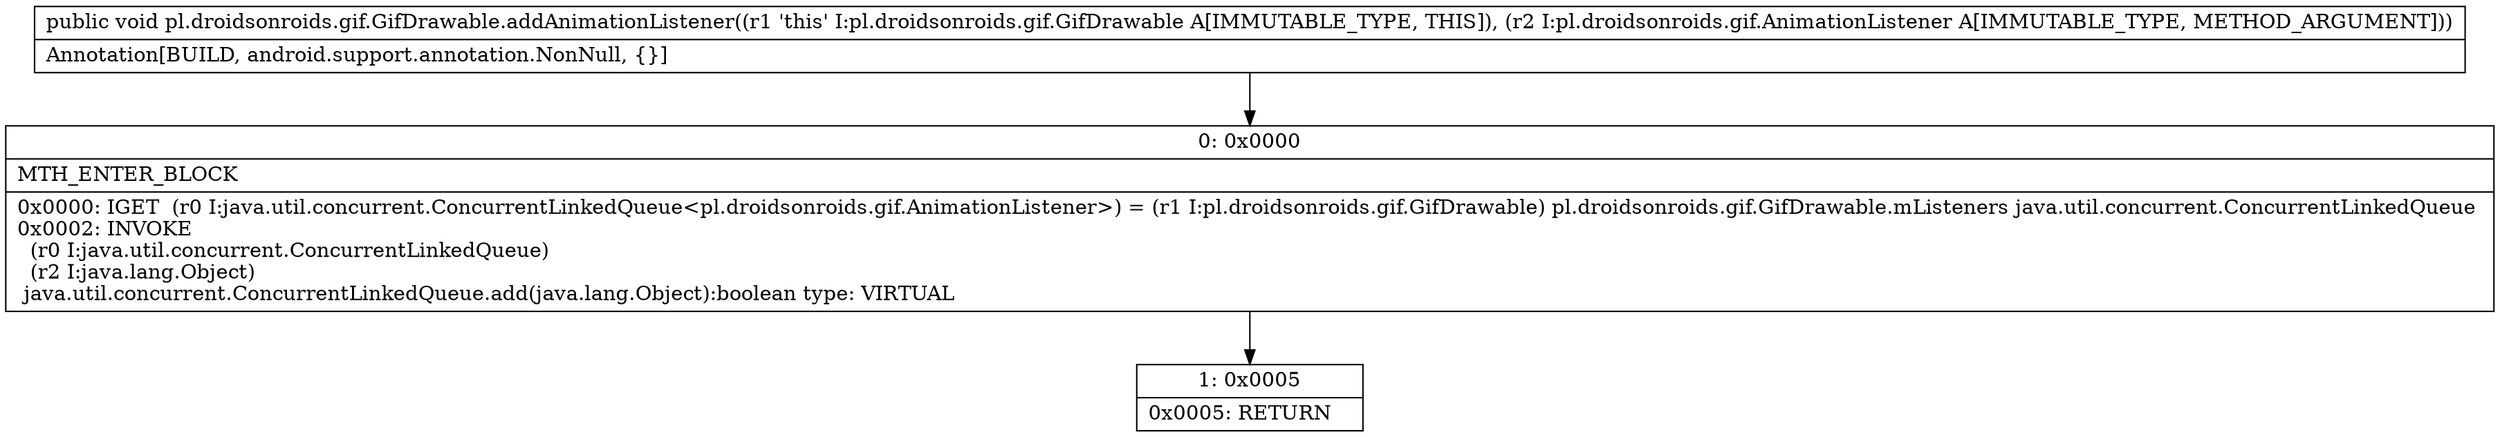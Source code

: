 digraph "CFG forpl.droidsonroids.gif.GifDrawable.addAnimationListener(Lpl\/droidsonroids\/gif\/AnimationListener;)V" {
Node_0 [shape=record,label="{0\:\ 0x0000|MTH_ENTER_BLOCK\l|0x0000: IGET  (r0 I:java.util.concurrent.ConcurrentLinkedQueue\<pl.droidsonroids.gif.AnimationListener\>) = (r1 I:pl.droidsonroids.gif.GifDrawable) pl.droidsonroids.gif.GifDrawable.mListeners java.util.concurrent.ConcurrentLinkedQueue \l0x0002: INVOKE  \l  (r0 I:java.util.concurrent.ConcurrentLinkedQueue)\l  (r2 I:java.lang.Object)\l java.util.concurrent.ConcurrentLinkedQueue.add(java.lang.Object):boolean type: VIRTUAL \l}"];
Node_1 [shape=record,label="{1\:\ 0x0005|0x0005: RETURN   \l}"];
MethodNode[shape=record,label="{public void pl.droidsonroids.gif.GifDrawable.addAnimationListener((r1 'this' I:pl.droidsonroids.gif.GifDrawable A[IMMUTABLE_TYPE, THIS]), (r2 I:pl.droidsonroids.gif.AnimationListener A[IMMUTABLE_TYPE, METHOD_ARGUMENT]))  | Annotation[BUILD, android.support.annotation.NonNull, \{\}]\l}"];
MethodNode -> Node_0;
Node_0 -> Node_1;
}

